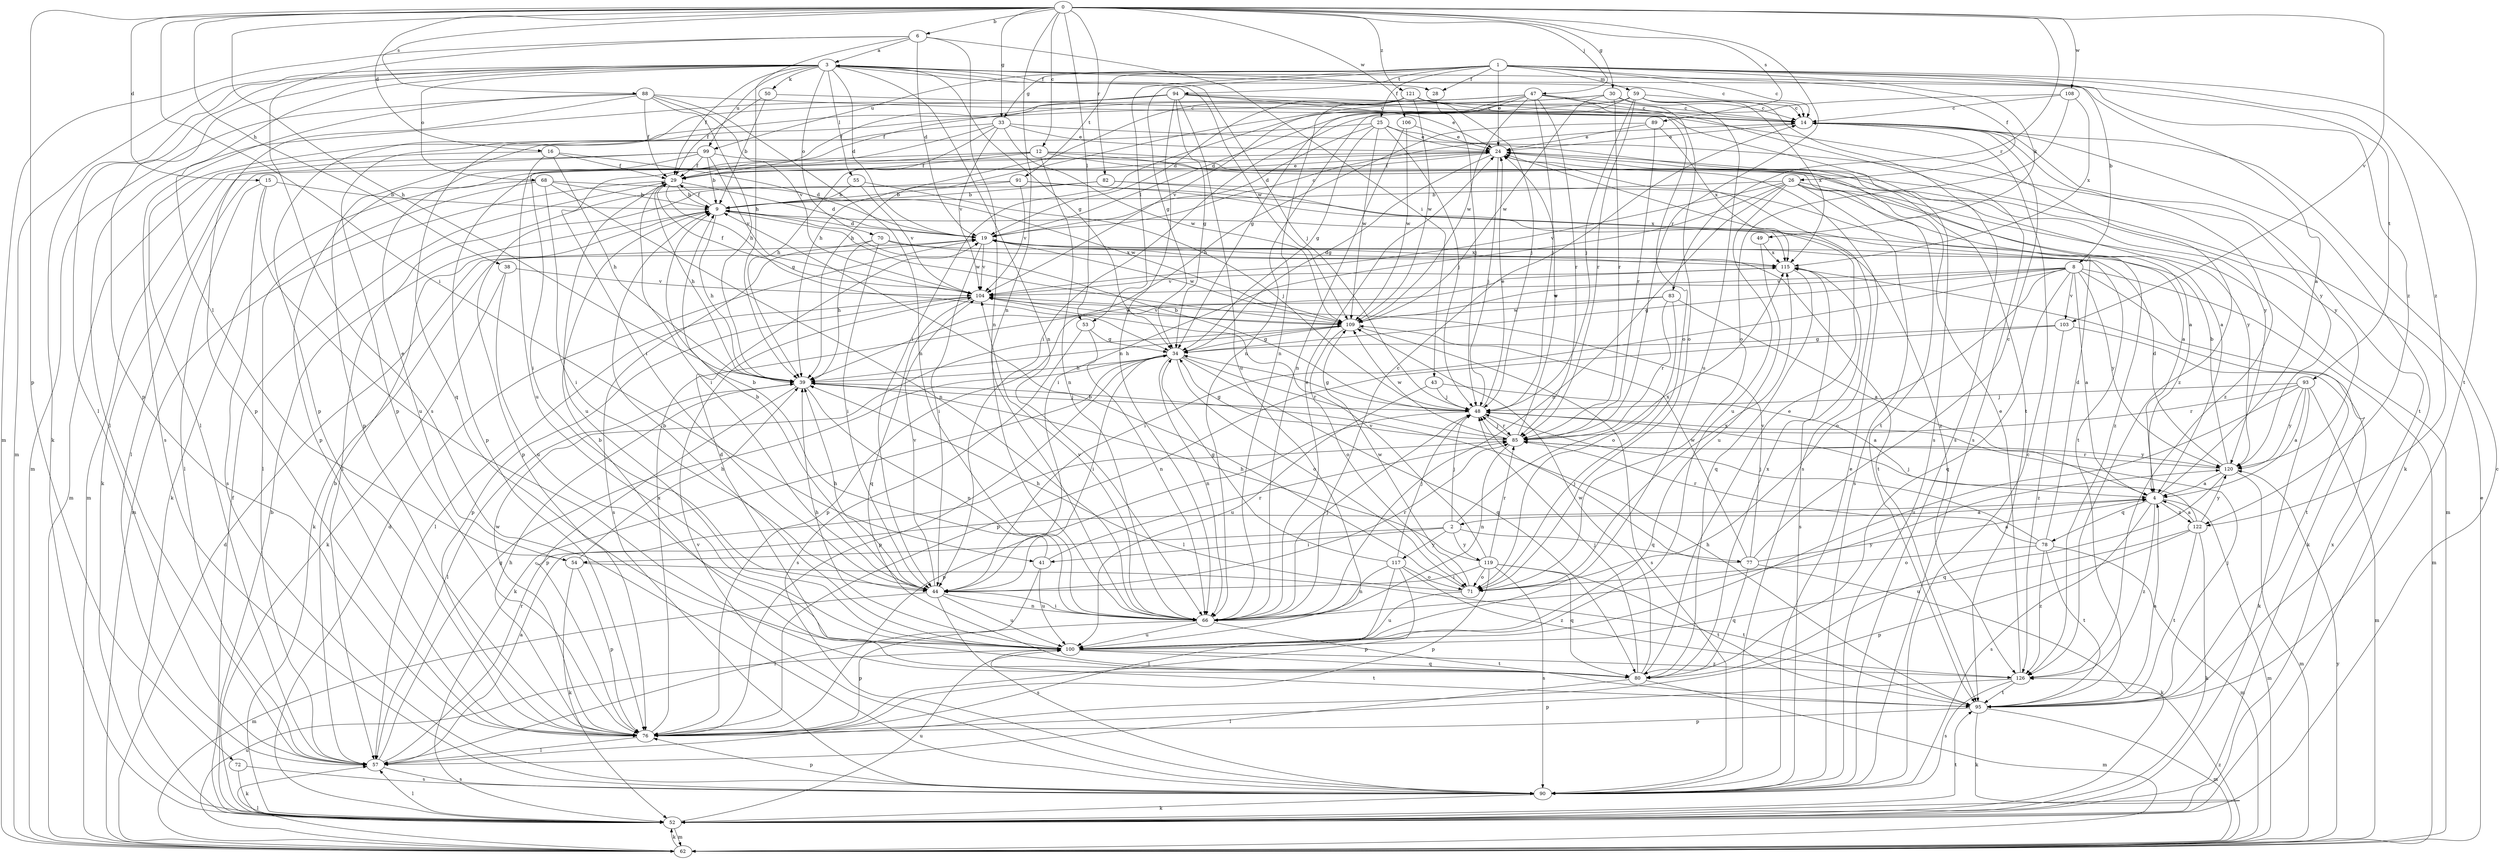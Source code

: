 strict digraph  {
0;
1;
2;
3;
4;
6;
8;
9;
12;
14;
15;
16;
19;
24;
25;
26;
28;
29;
30;
33;
34;
38;
39;
41;
43;
44;
47;
48;
49;
50;
52;
53;
54;
55;
57;
59;
62;
66;
68;
70;
71;
72;
76;
77;
78;
80;
82;
83;
85;
88;
89;
90;
91;
93;
94;
95;
99;
100;
103;
104;
106;
108;
109;
115;
117;
119;
120;
121;
122;
126;
0 -> 6  [label=b];
0 -> 12  [label=c];
0 -> 15  [label=d];
0 -> 16  [label=d];
0 -> 30  [label=g];
0 -> 33  [label=g];
0 -> 38  [label=h];
0 -> 39  [label=h];
0 -> 41  [label=i];
0 -> 47  [label=j];
0 -> 53  [label=l];
0 -> 66  [label=n];
0 -> 72  [label=p];
0 -> 82  [label=r];
0 -> 83  [label=r];
0 -> 85  [label=r];
0 -> 88  [label=s];
0 -> 89  [label=s];
0 -> 103  [label=v];
0 -> 106  [label=w];
0 -> 108  [label=w];
0 -> 121  [label=z];
1 -> 8  [label=b];
1 -> 14  [label=c];
1 -> 24  [label=e];
1 -> 25  [label=f];
1 -> 26  [label=f];
1 -> 28  [label=f];
1 -> 33  [label=g];
1 -> 34  [label=g];
1 -> 49  [label=k];
1 -> 53  [label=l];
1 -> 59  [label=m];
1 -> 91  [label=t];
1 -> 93  [label=t];
1 -> 94  [label=t];
1 -> 95  [label=t];
1 -> 99  [label=u];
1 -> 122  [label=z];
2 -> 41  [label=i];
2 -> 48  [label=j];
2 -> 54  [label=l];
2 -> 77  [label=q];
2 -> 115  [label=x];
2 -> 117  [label=y];
2 -> 119  [label=y];
3 -> 14  [label=c];
3 -> 19  [label=d];
3 -> 28  [label=f];
3 -> 29  [label=f];
3 -> 34  [label=g];
3 -> 48  [label=j];
3 -> 50  [label=k];
3 -> 52  [label=k];
3 -> 54  [label=l];
3 -> 55  [label=l];
3 -> 57  [label=l];
3 -> 62  [label=m];
3 -> 66  [label=n];
3 -> 68  [label=o];
3 -> 70  [label=o];
3 -> 76  [label=p];
3 -> 99  [label=u];
3 -> 109  [label=w];
3 -> 122  [label=z];
4 -> 2  [label=a];
4 -> 3  [label=a];
4 -> 62  [label=m];
4 -> 78  [label=q];
4 -> 90  [label=s];
4 -> 122  [label=z];
4 -> 126  [label=z];
6 -> 3  [label=a];
6 -> 19  [label=d];
6 -> 39  [label=h];
6 -> 43  [label=i];
6 -> 62  [label=m];
6 -> 66  [label=n];
6 -> 90  [label=s];
8 -> 4  [label=a];
8 -> 34  [label=g];
8 -> 44  [label=i];
8 -> 52  [label=k];
8 -> 62  [label=m];
8 -> 71  [label=o];
8 -> 80  [label=q];
8 -> 103  [label=v];
8 -> 104  [label=v];
8 -> 109  [label=w];
8 -> 120  [label=y];
9 -> 19  [label=d];
9 -> 29  [label=f];
9 -> 39  [label=h];
9 -> 109  [label=w];
12 -> 4  [label=a];
12 -> 29  [label=f];
12 -> 44  [label=i];
12 -> 57  [label=l];
12 -> 66  [label=n];
12 -> 95  [label=t];
12 -> 120  [label=y];
14 -> 24  [label=e];
14 -> 52  [label=k];
14 -> 95  [label=t];
14 -> 126  [label=z];
15 -> 9  [label=b];
15 -> 57  [label=l];
15 -> 90  [label=s];
15 -> 100  [label=u];
16 -> 19  [label=d];
16 -> 29  [label=f];
16 -> 39  [label=h];
16 -> 62  [label=m];
16 -> 100  [label=u];
19 -> 14  [label=c];
19 -> 44  [label=i];
19 -> 52  [label=k];
19 -> 104  [label=v];
19 -> 109  [label=w];
19 -> 115  [label=x];
24 -> 29  [label=f];
24 -> 34  [label=g];
24 -> 48  [label=j];
24 -> 76  [label=p];
24 -> 90  [label=s];
24 -> 120  [label=y];
25 -> 19  [label=d];
25 -> 24  [label=e];
25 -> 34  [label=g];
25 -> 48  [label=j];
25 -> 76  [label=p];
25 -> 109  [label=w];
25 -> 120  [label=y];
26 -> 9  [label=b];
26 -> 44  [label=i];
26 -> 62  [label=m];
26 -> 66  [label=n];
26 -> 90  [label=s];
26 -> 100  [label=u];
26 -> 104  [label=v];
26 -> 120  [label=y];
26 -> 126  [label=z];
28 -> 48  [label=j];
29 -> 9  [label=b];
29 -> 19  [label=d];
29 -> 24  [label=e];
29 -> 34  [label=g];
29 -> 39  [label=h];
29 -> 44  [label=i];
29 -> 62  [label=m];
29 -> 100  [label=u];
30 -> 14  [label=c];
30 -> 39  [label=h];
30 -> 71  [label=o];
30 -> 76  [label=p];
30 -> 85  [label=r];
30 -> 109  [label=w];
33 -> 24  [label=e];
33 -> 39  [label=h];
33 -> 44  [label=i];
33 -> 80  [label=q];
33 -> 95  [label=t];
33 -> 104  [label=v];
33 -> 109  [label=w];
34 -> 39  [label=h];
34 -> 44  [label=i];
34 -> 52  [label=k];
34 -> 66  [label=n];
34 -> 71  [label=o];
34 -> 76  [label=p];
34 -> 80  [label=q];
34 -> 85  [label=r];
38 -> 52  [label=k];
38 -> 100  [label=u];
38 -> 104  [label=v];
39 -> 48  [label=j];
39 -> 57  [label=l];
39 -> 66  [label=n];
39 -> 76  [label=p];
41 -> 9  [label=b];
41 -> 57  [label=l];
41 -> 85  [label=r];
41 -> 100  [label=u];
43 -> 4  [label=a];
43 -> 48  [label=j];
43 -> 100  [label=u];
44 -> 9  [label=b];
44 -> 39  [label=h];
44 -> 62  [label=m];
44 -> 66  [label=n];
44 -> 85  [label=r];
44 -> 90  [label=s];
44 -> 100  [label=u];
44 -> 104  [label=v];
47 -> 14  [label=c];
47 -> 29  [label=f];
47 -> 34  [label=g];
47 -> 48  [label=j];
47 -> 57  [label=l];
47 -> 71  [label=o];
47 -> 85  [label=r];
47 -> 90  [label=s];
47 -> 104  [label=v];
47 -> 109  [label=w];
48 -> 9  [label=b];
48 -> 24  [label=e];
48 -> 34  [label=g];
48 -> 76  [label=p];
48 -> 85  [label=r];
49 -> 100  [label=u];
49 -> 115  [label=x];
50 -> 9  [label=b];
50 -> 14  [label=c];
50 -> 29  [label=f];
52 -> 9  [label=b];
52 -> 14  [label=c];
52 -> 19  [label=d];
52 -> 29  [label=f];
52 -> 57  [label=l];
52 -> 62  [label=m];
52 -> 95  [label=t];
52 -> 100  [label=u];
52 -> 115  [label=x];
53 -> 34  [label=g];
53 -> 66  [label=n];
53 -> 90  [label=s];
54 -> 24  [label=e];
54 -> 39  [label=h];
54 -> 52  [label=k];
54 -> 76  [label=p];
54 -> 95  [label=t];
55 -> 9  [label=b];
55 -> 48  [label=j];
55 -> 104  [label=v];
57 -> 4  [label=a];
57 -> 9  [label=b];
57 -> 34  [label=g];
57 -> 85  [label=r];
57 -> 90  [label=s];
59 -> 14  [label=c];
59 -> 19  [label=d];
59 -> 44  [label=i];
59 -> 48  [label=j];
59 -> 66  [label=n];
59 -> 85  [label=r];
59 -> 90  [label=s];
59 -> 100  [label=u];
59 -> 115  [label=x];
62 -> 19  [label=d];
62 -> 24  [label=e];
62 -> 52  [label=k];
62 -> 57  [label=l];
62 -> 100  [label=u];
62 -> 120  [label=y];
62 -> 126  [label=z];
66 -> 14  [label=c];
66 -> 24  [label=e];
66 -> 44  [label=i];
66 -> 48  [label=j];
66 -> 76  [label=p];
66 -> 95  [label=t];
66 -> 100  [label=u];
66 -> 104  [label=v];
66 -> 120  [label=y];
68 -> 9  [label=b];
68 -> 44  [label=i];
68 -> 52  [label=k];
68 -> 57  [label=l];
68 -> 66  [label=n];
68 -> 109  [label=w];
70 -> 39  [label=h];
70 -> 44  [label=i];
70 -> 90  [label=s];
70 -> 95  [label=t];
70 -> 115  [label=x];
71 -> 9  [label=b];
71 -> 39  [label=h];
71 -> 100  [label=u];
71 -> 109  [label=w];
71 -> 115  [label=x];
72 -> 52  [label=k];
72 -> 90  [label=s];
76 -> 39  [label=h];
76 -> 57  [label=l];
76 -> 109  [label=w];
76 -> 115  [label=x];
77 -> 4  [label=a];
77 -> 14  [label=c];
77 -> 48  [label=j];
77 -> 52  [label=k];
77 -> 80  [label=q];
77 -> 104  [label=v];
77 -> 109  [label=w];
78 -> 19  [label=d];
78 -> 48  [label=j];
78 -> 62  [label=m];
78 -> 71  [label=o];
78 -> 85  [label=r];
78 -> 95  [label=t];
78 -> 126  [label=z];
80 -> 9  [label=b];
80 -> 19  [label=d];
80 -> 24  [label=e];
80 -> 48  [label=j];
80 -> 57  [label=l];
80 -> 62  [label=m];
80 -> 109  [label=w];
80 -> 115  [label=x];
82 -> 4  [label=a];
82 -> 9  [label=b];
82 -> 76  [label=p];
82 -> 115  [label=x];
83 -> 4  [label=a];
83 -> 71  [label=o];
83 -> 76  [label=p];
83 -> 85  [label=r];
83 -> 109  [label=w];
85 -> 24  [label=e];
85 -> 34  [label=g];
85 -> 48  [label=j];
85 -> 66  [label=n];
85 -> 109  [label=w];
85 -> 120  [label=y];
88 -> 14  [label=c];
88 -> 29  [label=f];
88 -> 39  [label=h];
88 -> 62  [label=m];
88 -> 66  [label=n];
88 -> 76  [label=p];
88 -> 90  [label=s];
88 -> 104  [label=v];
89 -> 24  [label=e];
89 -> 39  [label=h];
89 -> 85  [label=r];
89 -> 115  [label=x];
90 -> 14  [label=c];
90 -> 24  [label=e];
90 -> 52  [label=k];
90 -> 76  [label=p];
90 -> 104  [label=v];
91 -> 9  [label=b];
91 -> 57  [label=l];
91 -> 95  [label=t];
91 -> 104  [label=v];
91 -> 126  [label=z];
93 -> 4  [label=a];
93 -> 48  [label=j];
93 -> 52  [label=k];
93 -> 62  [label=m];
93 -> 85  [label=r];
93 -> 100  [label=u];
93 -> 120  [label=y];
94 -> 14  [label=c];
94 -> 24  [label=e];
94 -> 29  [label=f];
94 -> 34  [label=g];
94 -> 57  [label=l];
94 -> 66  [label=n];
94 -> 76  [label=p];
94 -> 100  [label=u];
94 -> 126  [label=z];
95 -> 4  [label=a];
95 -> 39  [label=h];
95 -> 48  [label=j];
95 -> 52  [label=k];
95 -> 62  [label=m];
95 -> 76  [label=p];
99 -> 4  [label=a];
99 -> 9  [label=b];
99 -> 29  [label=f];
99 -> 52  [label=k];
99 -> 62  [label=m];
99 -> 76  [label=p];
99 -> 104  [label=v];
100 -> 9  [label=b];
100 -> 39  [label=h];
100 -> 80  [label=q];
100 -> 95  [label=t];
100 -> 126  [label=z];
103 -> 34  [label=g];
103 -> 76  [label=p];
103 -> 95  [label=t];
103 -> 126  [label=z];
104 -> 29  [label=f];
104 -> 57  [label=l];
104 -> 76  [label=p];
104 -> 80  [label=q];
104 -> 109  [label=w];
106 -> 24  [label=e];
106 -> 66  [label=n];
106 -> 109  [label=w];
108 -> 14  [label=c];
108 -> 44  [label=i];
108 -> 71  [label=o];
108 -> 115  [label=x];
109 -> 34  [label=g];
109 -> 39  [label=h];
109 -> 71  [label=o];
109 -> 90  [label=s];
109 -> 104  [label=v];
115 -> 19  [label=d];
115 -> 80  [label=q];
115 -> 90  [label=s];
115 -> 104  [label=v];
117 -> 34  [label=g];
117 -> 48  [label=j];
117 -> 57  [label=l];
117 -> 66  [label=n];
117 -> 71  [label=o];
117 -> 76  [label=p];
117 -> 126  [label=z];
119 -> 39  [label=h];
119 -> 44  [label=i];
119 -> 71  [label=o];
119 -> 76  [label=p];
119 -> 80  [label=q];
119 -> 85  [label=r];
119 -> 90  [label=s];
119 -> 95  [label=t];
119 -> 104  [label=v];
120 -> 4  [label=a];
120 -> 9  [label=b];
120 -> 19  [label=d];
120 -> 62  [label=m];
120 -> 80  [label=q];
120 -> 85  [label=r];
121 -> 14  [label=c];
121 -> 19  [label=d];
121 -> 39  [label=h];
121 -> 48  [label=j];
121 -> 66  [label=n];
121 -> 90  [label=s];
121 -> 109  [label=w];
122 -> 4  [label=a];
122 -> 48  [label=j];
122 -> 52  [label=k];
122 -> 76  [label=p];
122 -> 95  [label=t];
122 -> 100  [label=u];
122 -> 120  [label=y];
126 -> 24  [label=e];
126 -> 76  [label=p];
126 -> 90  [label=s];
126 -> 95  [label=t];
}
